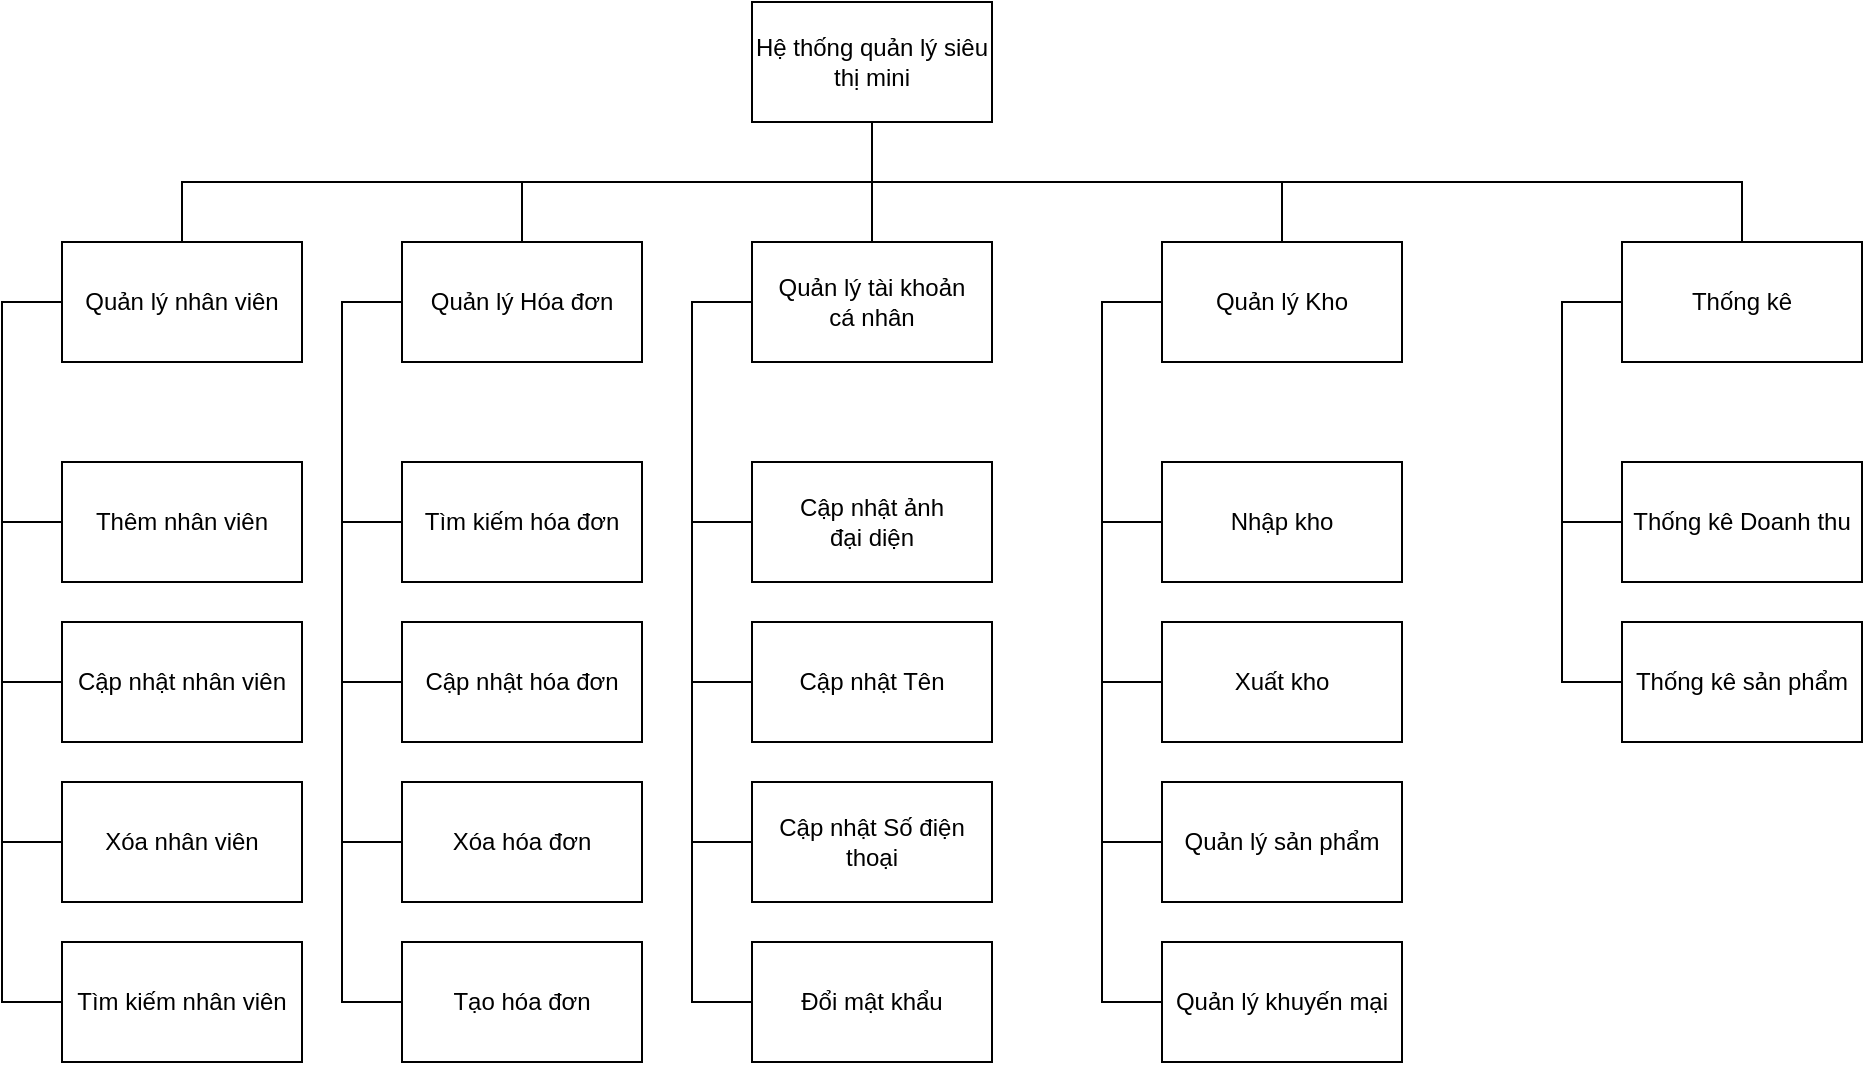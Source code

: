 <mxfile version="20.6.0" type="device"><diagram id="blgi-Nr32fUeVHSwATCw" name="Page-1"><mxGraphModel dx="2737" dy="1053" grid="1" gridSize="10" guides="1" tooltips="1" connect="1" arrows="1" fold="1" page="1" pageScale="1" pageWidth="850" pageHeight="1100" math="0" shadow="0"><root><mxCell id="0"/><mxCell id="1" parent="0"/><mxCell id="vKBLdicL6vB42aub_veA-1" value="Hệ thống quản lý siêu thị mini" style="rounded=0;whiteSpace=wrap;html=1;" vertex="1" parent="1"><mxGeometry x="365" width="120" height="60" as="geometry"/></mxCell><mxCell id="vKBLdicL6vB42aub_veA-2" value="Quản lý nhân viên" style="rounded=0;whiteSpace=wrap;html=1;" vertex="1" parent="1"><mxGeometry x="20" y="120" width="120" height="60" as="geometry"/></mxCell><mxCell id="vKBLdicL6vB42aub_veA-3" value="Quản lý Hóa đơn" style="rounded=0;whiteSpace=wrap;html=1;" vertex="1" parent="1"><mxGeometry x="190" y="120" width="120" height="60" as="geometry"/></mxCell><mxCell id="vKBLdicL6vB42aub_veA-4" value="Quản lý tài khoản&lt;br&gt;cá nhân" style="rounded=0;whiteSpace=wrap;html=1;" vertex="1" parent="1"><mxGeometry x="365" y="120" width="120" height="60" as="geometry"/></mxCell><mxCell id="vKBLdicL6vB42aub_veA-5" value="Quản lý Kho" style="rounded=0;whiteSpace=wrap;html=1;" vertex="1" parent="1"><mxGeometry x="570" y="120" width="120" height="60" as="geometry"/></mxCell><mxCell id="vKBLdicL6vB42aub_veA-6" value="Thống kê" style="rounded=0;whiteSpace=wrap;html=1;" vertex="1" parent="1"><mxGeometry x="800" y="120" width="120" height="60" as="geometry"/></mxCell><mxCell id="vKBLdicL6vB42aub_veA-7" value="" style="endArrow=none;html=1;rounded=0;edgeStyle=orthogonalEdgeStyle;" edge="1" parent="1" source="vKBLdicL6vB42aub_veA-2" target="vKBLdicL6vB42aub_veA-1"><mxGeometry width="50" height="50" relative="1" as="geometry"><mxPoint x="170" y="70" as="sourcePoint"/><mxPoint x="220" y="20" as="targetPoint"/><Array as="points"><mxPoint x="80" y="90"/><mxPoint x="425" y="90"/></Array></mxGeometry></mxCell><mxCell id="vKBLdicL6vB42aub_veA-8" value="" style="endArrow=none;html=1;rounded=0;edgeStyle=orthogonalEdgeStyle;" edge="1" parent="1" source="vKBLdicL6vB42aub_veA-3" target="vKBLdicL6vB42aub_veA-1"><mxGeometry width="50" height="50" relative="1" as="geometry"><mxPoint x="160" y="130" as="sourcePoint"/><mxPoint x="435" y="70" as="targetPoint"/><Array as="points"><mxPoint x="250" y="90"/><mxPoint x="425" y="90"/></Array></mxGeometry></mxCell><mxCell id="vKBLdicL6vB42aub_veA-9" value="" style="endArrow=none;html=1;rounded=0;" edge="1" parent="1" source="vKBLdicL6vB42aub_veA-1" target="vKBLdicL6vB42aub_veA-4"><mxGeometry width="50" height="50" relative="1" as="geometry"><mxPoint x="560" y="80" as="sourcePoint"/><mxPoint x="610" y="30" as="targetPoint"/></mxGeometry></mxCell><mxCell id="vKBLdicL6vB42aub_veA-10" value="" style="endArrow=none;html=1;rounded=0;edgeStyle=orthogonalEdgeStyle;" edge="1" parent="1" source="vKBLdicL6vB42aub_veA-5" target="vKBLdicL6vB42aub_veA-1"><mxGeometry width="50" height="50" relative="1" as="geometry"><mxPoint x="570" y="110" as="sourcePoint"/><mxPoint x="620" y="60" as="targetPoint"/><Array as="points"><mxPoint x="630" y="90"/><mxPoint x="425" y="90"/></Array></mxGeometry></mxCell><mxCell id="vKBLdicL6vB42aub_veA-11" value="" style="endArrow=none;html=1;rounded=0;edgeStyle=orthogonalEdgeStyle;" edge="1" parent="1" source="vKBLdicL6vB42aub_veA-1" target="vKBLdicL6vB42aub_veA-6"><mxGeometry width="50" height="50" relative="1" as="geometry"><mxPoint x="580" y="90" as="sourcePoint"/><mxPoint x="630" y="40" as="targetPoint"/><Array as="points"><mxPoint x="425" y="90"/><mxPoint x="860" y="90"/></Array></mxGeometry></mxCell><mxCell id="vKBLdicL6vB42aub_veA-12" value="Thêm nhân viên" style="rounded=0;whiteSpace=wrap;html=1;" vertex="1" parent="1"><mxGeometry x="20" y="230" width="120" height="60" as="geometry"/></mxCell><mxCell id="vKBLdicL6vB42aub_veA-13" value="Cập nhật nhân viên" style="rounded=0;whiteSpace=wrap;html=1;" vertex="1" parent="1"><mxGeometry x="20" y="310" width="120" height="60" as="geometry"/></mxCell><mxCell id="vKBLdicL6vB42aub_veA-14" value="Xóa nhân viên" style="rounded=0;whiteSpace=wrap;html=1;" vertex="1" parent="1"><mxGeometry x="20" y="390" width="120" height="60" as="geometry"/></mxCell><mxCell id="vKBLdicL6vB42aub_veA-15" value="Tìm kiếm nhân viên" style="rounded=0;whiteSpace=wrap;html=1;" vertex="1" parent="1"><mxGeometry x="20" y="470" width="120" height="60" as="geometry"/></mxCell><mxCell id="vKBLdicL6vB42aub_veA-16" value="" style="endArrow=none;html=1;rounded=0;edgeStyle=orthogonalEdgeStyle;" edge="1" parent="1" source="vKBLdicL6vB42aub_veA-12" target="vKBLdicL6vB42aub_veA-2"><mxGeometry width="50" height="50" relative="1" as="geometry"><mxPoint x="-60" y="240" as="sourcePoint"/><mxPoint x="-10" y="190" as="targetPoint"/><Array as="points"><mxPoint x="-10" y="260"/><mxPoint x="-10" y="150"/></Array></mxGeometry></mxCell><mxCell id="vKBLdicL6vB42aub_veA-17" value="" style="endArrow=none;html=1;rounded=0;edgeStyle=orthogonalEdgeStyle;" edge="1" parent="1" source="vKBLdicL6vB42aub_veA-13" target="vKBLdicL6vB42aub_veA-2"><mxGeometry width="50" height="50" relative="1" as="geometry"><mxPoint x="30" y="270" as="sourcePoint"/><mxPoint x="30" y="160" as="targetPoint"/><Array as="points"><mxPoint x="-10" y="340"/><mxPoint x="-10" y="150"/></Array></mxGeometry></mxCell><mxCell id="vKBLdicL6vB42aub_veA-18" value="" style="endArrow=none;html=1;rounded=0;edgeStyle=orthogonalEdgeStyle;" edge="1" parent="1" source="vKBLdicL6vB42aub_veA-14" target="vKBLdicL6vB42aub_veA-2"><mxGeometry width="50" height="50" relative="1" as="geometry"><mxPoint x="40" y="280" as="sourcePoint"/><mxPoint x="40" y="170" as="targetPoint"/><Array as="points"><mxPoint x="-10" y="420"/><mxPoint x="-10" y="150"/></Array></mxGeometry></mxCell><mxCell id="vKBLdicL6vB42aub_veA-19" value="" style="endArrow=none;html=1;rounded=0;edgeStyle=orthogonalEdgeStyle;" edge="1" parent="1" source="vKBLdicL6vB42aub_veA-15" target="vKBLdicL6vB42aub_veA-2"><mxGeometry width="50" height="50" relative="1" as="geometry"><mxPoint x="50" y="290" as="sourcePoint"/><mxPoint x="50" y="180" as="targetPoint"/><Array as="points"><mxPoint x="-10" y="500"/><mxPoint x="-10" y="150"/></Array></mxGeometry></mxCell><mxCell id="vKBLdicL6vB42aub_veA-28" value="Tìm kiếm hóa đơn" style="rounded=0;whiteSpace=wrap;html=1;" vertex="1" parent="1"><mxGeometry x="190" y="230" width="120" height="60" as="geometry"/></mxCell><mxCell id="vKBLdicL6vB42aub_veA-29" value="Cập nhật hóa đơn" style="rounded=0;whiteSpace=wrap;html=1;" vertex="1" parent="1"><mxGeometry x="190" y="310" width="120" height="60" as="geometry"/></mxCell><mxCell id="vKBLdicL6vB42aub_veA-30" value="Xóa hóa đơn" style="rounded=0;whiteSpace=wrap;html=1;" vertex="1" parent="1"><mxGeometry x="190" y="390" width="120" height="60" as="geometry"/></mxCell><mxCell id="vKBLdicL6vB42aub_veA-31" value="Tạo hóa đơn" style="rounded=0;whiteSpace=wrap;html=1;" vertex="1" parent="1"><mxGeometry x="190" y="470" width="120" height="60" as="geometry"/></mxCell><mxCell id="vKBLdicL6vB42aub_veA-32" value="" style="endArrow=none;html=1;rounded=0;edgeStyle=orthogonalEdgeStyle;" edge="1" parent="1" source="vKBLdicL6vB42aub_veA-28"><mxGeometry width="50" height="50" relative="1" as="geometry"><mxPoint x="110" y="240" as="sourcePoint"/><mxPoint x="190" y="150" as="targetPoint"/><Array as="points"><mxPoint x="160" y="260"/><mxPoint x="160" y="150"/></Array></mxGeometry></mxCell><mxCell id="vKBLdicL6vB42aub_veA-33" value="" style="endArrow=none;html=1;rounded=0;edgeStyle=orthogonalEdgeStyle;" edge="1" parent="1" source="vKBLdicL6vB42aub_veA-29"><mxGeometry width="50" height="50" relative="1" as="geometry"><mxPoint x="200" y="270" as="sourcePoint"/><mxPoint x="190" y="150" as="targetPoint"/><Array as="points"><mxPoint x="160" y="340"/><mxPoint x="160" y="150"/></Array></mxGeometry></mxCell><mxCell id="vKBLdicL6vB42aub_veA-34" value="" style="endArrow=none;html=1;rounded=0;edgeStyle=orthogonalEdgeStyle;" edge="1" parent="1" source="vKBLdicL6vB42aub_veA-30"><mxGeometry width="50" height="50" relative="1" as="geometry"><mxPoint x="210" y="280" as="sourcePoint"/><mxPoint x="190" y="150" as="targetPoint"/><Array as="points"><mxPoint x="160" y="420"/><mxPoint x="160" y="150"/></Array></mxGeometry></mxCell><mxCell id="vKBLdicL6vB42aub_veA-35" value="" style="endArrow=none;html=1;rounded=0;edgeStyle=orthogonalEdgeStyle;" edge="1" parent="1" source="vKBLdicL6vB42aub_veA-31"><mxGeometry width="50" height="50" relative="1" as="geometry"><mxPoint x="220" y="290" as="sourcePoint"/><mxPoint x="190" y="150" as="targetPoint"/><Array as="points"><mxPoint x="160" y="500"/><mxPoint x="160" y="150"/></Array></mxGeometry></mxCell><mxCell id="vKBLdicL6vB42aub_veA-36" value="Cập nhật ảnh &lt;br&gt;đại diện" style="rounded=0;whiteSpace=wrap;html=1;" vertex="1" parent="1"><mxGeometry x="365" y="230" width="120" height="60" as="geometry"/></mxCell><mxCell id="vKBLdicL6vB42aub_veA-37" value="Cập nhật Tên" style="rounded=0;whiteSpace=wrap;html=1;" vertex="1" parent="1"><mxGeometry x="365" y="310" width="120" height="60" as="geometry"/></mxCell><mxCell id="vKBLdicL6vB42aub_veA-38" value="Cập nhật Số điện thoại" style="rounded=0;whiteSpace=wrap;html=1;" vertex="1" parent="1"><mxGeometry x="365" y="390" width="120" height="60" as="geometry"/></mxCell><mxCell id="vKBLdicL6vB42aub_veA-39" value="Đổi mật khẩu" style="rounded=0;whiteSpace=wrap;html=1;" vertex="1" parent="1"><mxGeometry x="365" y="470" width="120" height="60" as="geometry"/></mxCell><mxCell id="vKBLdicL6vB42aub_veA-40" value="" style="endArrow=none;html=1;rounded=0;edgeStyle=orthogonalEdgeStyle;" edge="1" parent="1" source="vKBLdicL6vB42aub_veA-36"><mxGeometry width="50" height="50" relative="1" as="geometry"><mxPoint x="285" y="240" as="sourcePoint"/><mxPoint x="365" y="150" as="targetPoint"/><Array as="points"><mxPoint x="335" y="260"/><mxPoint x="335" y="150"/></Array></mxGeometry></mxCell><mxCell id="vKBLdicL6vB42aub_veA-41" value="" style="endArrow=none;html=1;rounded=0;edgeStyle=orthogonalEdgeStyle;" edge="1" parent="1" source="vKBLdicL6vB42aub_veA-37"><mxGeometry width="50" height="50" relative="1" as="geometry"><mxPoint x="375" y="270" as="sourcePoint"/><mxPoint x="365" y="150" as="targetPoint"/><Array as="points"><mxPoint x="335" y="340"/><mxPoint x="335" y="150"/></Array></mxGeometry></mxCell><mxCell id="vKBLdicL6vB42aub_veA-42" value="" style="endArrow=none;html=1;rounded=0;edgeStyle=orthogonalEdgeStyle;" edge="1" parent="1" source="vKBLdicL6vB42aub_veA-38"><mxGeometry width="50" height="50" relative="1" as="geometry"><mxPoint x="385" y="280" as="sourcePoint"/><mxPoint x="365" y="150" as="targetPoint"/><Array as="points"><mxPoint x="335" y="420"/><mxPoint x="335" y="150"/></Array></mxGeometry></mxCell><mxCell id="vKBLdicL6vB42aub_veA-43" value="" style="endArrow=none;html=1;rounded=0;edgeStyle=orthogonalEdgeStyle;" edge="1" parent="1" source="vKBLdicL6vB42aub_veA-39"><mxGeometry width="50" height="50" relative="1" as="geometry"><mxPoint x="395" y="290" as="sourcePoint"/><mxPoint x="365" y="150" as="targetPoint"/><Array as="points"><mxPoint x="335" y="500"/><mxPoint x="335" y="150"/></Array></mxGeometry></mxCell><mxCell id="vKBLdicL6vB42aub_veA-44" value="Nhập kho" style="rounded=0;whiteSpace=wrap;html=1;" vertex="1" parent="1"><mxGeometry x="570" y="230" width="120" height="60" as="geometry"/></mxCell><mxCell id="vKBLdicL6vB42aub_veA-45" value="Xuất kho" style="rounded=0;whiteSpace=wrap;html=1;" vertex="1" parent="1"><mxGeometry x="570" y="310" width="120" height="60" as="geometry"/></mxCell><mxCell id="vKBLdicL6vB42aub_veA-46" value="Quản lý sản phẩm" style="rounded=0;whiteSpace=wrap;html=1;" vertex="1" parent="1"><mxGeometry x="570" y="390" width="120" height="60" as="geometry"/></mxCell><mxCell id="vKBLdicL6vB42aub_veA-48" value="" style="endArrow=none;html=1;rounded=0;edgeStyle=orthogonalEdgeStyle;" edge="1" parent="1" source="vKBLdicL6vB42aub_veA-44"><mxGeometry width="50" height="50" relative="1" as="geometry"><mxPoint x="490" y="240" as="sourcePoint"/><mxPoint x="570" y="150" as="targetPoint"/><Array as="points"><mxPoint x="540" y="260"/><mxPoint x="540" y="150"/></Array></mxGeometry></mxCell><mxCell id="vKBLdicL6vB42aub_veA-49" value="" style="endArrow=none;html=1;rounded=0;edgeStyle=orthogonalEdgeStyle;" edge="1" parent="1" source="vKBLdicL6vB42aub_veA-45"><mxGeometry width="50" height="50" relative="1" as="geometry"><mxPoint x="580" y="270" as="sourcePoint"/><mxPoint x="570" y="150" as="targetPoint"/><Array as="points"><mxPoint x="540" y="340"/><mxPoint x="540" y="150"/></Array></mxGeometry></mxCell><mxCell id="vKBLdicL6vB42aub_veA-50" value="" style="endArrow=none;html=1;rounded=0;edgeStyle=orthogonalEdgeStyle;" edge="1" parent="1" source="vKBLdicL6vB42aub_veA-46"><mxGeometry width="50" height="50" relative="1" as="geometry"><mxPoint x="590" y="280" as="sourcePoint"/><mxPoint x="570" y="150" as="targetPoint"/><Array as="points"><mxPoint x="540" y="420"/><mxPoint x="540" y="150"/></Array></mxGeometry></mxCell><mxCell id="vKBLdicL6vB42aub_veA-52" value="Thống kê Doanh thu" style="rounded=0;whiteSpace=wrap;html=1;" vertex="1" parent="1"><mxGeometry x="800" y="230" width="120" height="60" as="geometry"/></mxCell><mxCell id="vKBLdicL6vB42aub_veA-53" value="Thống kê sản phẩm" style="rounded=0;whiteSpace=wrap;html=1;" vertex="1" parent="1"><mxGeometry x="800" y="310" width="120" height="60" as="geometry"/></mxCell><mxCell id="vKBLdicL6vB42aub_veA-56" value="" style="endArrow=none;html=1;rounded=0;edgeStyle=orthogonalEdgeStyle;" edge="1" parent="1" source="vKBLdicL6vB42aub_veA-52"><mxGeometry width="50" height="50" relative="1" as="geometry"><mxPoint x="720" y="240" as="sourcePoint"/><mxPoint x="800" y="150" as="targetPoint"/><Array as="points"><mxPoint x="770" y="260"/><mxPoint x="770" y="150"/></Array></mxGeometry></mxCell><mxCell id="vKBLdicL6vB42aub_veA-57" value="" style="endArrow=none;html=1;rounded=0;edgeStyle=orthogonalEdgeStyle;" edge="1" parent="1" source="vKBLdicL6vB42aub_veA-53"><mxGeometry width="50" height="50" relative="1" as="geometry"><mxPoint x="810" y="270" as="sourcePoint"/><mxPoint x="800" y="150" as="targetPoint"/><Array as="points"><mxPoint x="770" y="340"/><mxPoint x="770" y="150"/></Array></mxGeometry></mxCell><mxCell id="vKBLdicL6vB42aub_veA-76" value="Quản lý khuyến mại" style="rounded=0;whiteSpace=wrap;html=1;" vertex="1" parent="1"><mxGeometry x="570" y="470" width="120" height="60" as="geometry"/></mxCell><mxCell id="vKBLdicL6vB42aub_veA-77" value="" style="endArrow=none;html=1;rounded=0;edgeStyle=orthogonalEdgeStyle;" edge="1" parent="1" source="vKBLdicL6vB42aub_veA-76" target="vKBLdicL6vB42aub_veA-5"><mxGeometry width="50" height="50" relative="1" as="geometry"><mxPoint x="580" y="430" as="sourcePoint"/><mxPoint x="580" y="160" as="targetPoint"/><Array as="points"><mxPoint x="540" y="500"/><mxPoint x="540" y="150"/></Array></mxGeometry></mxCell></root></mxGraphModel></diagram></mxfile>